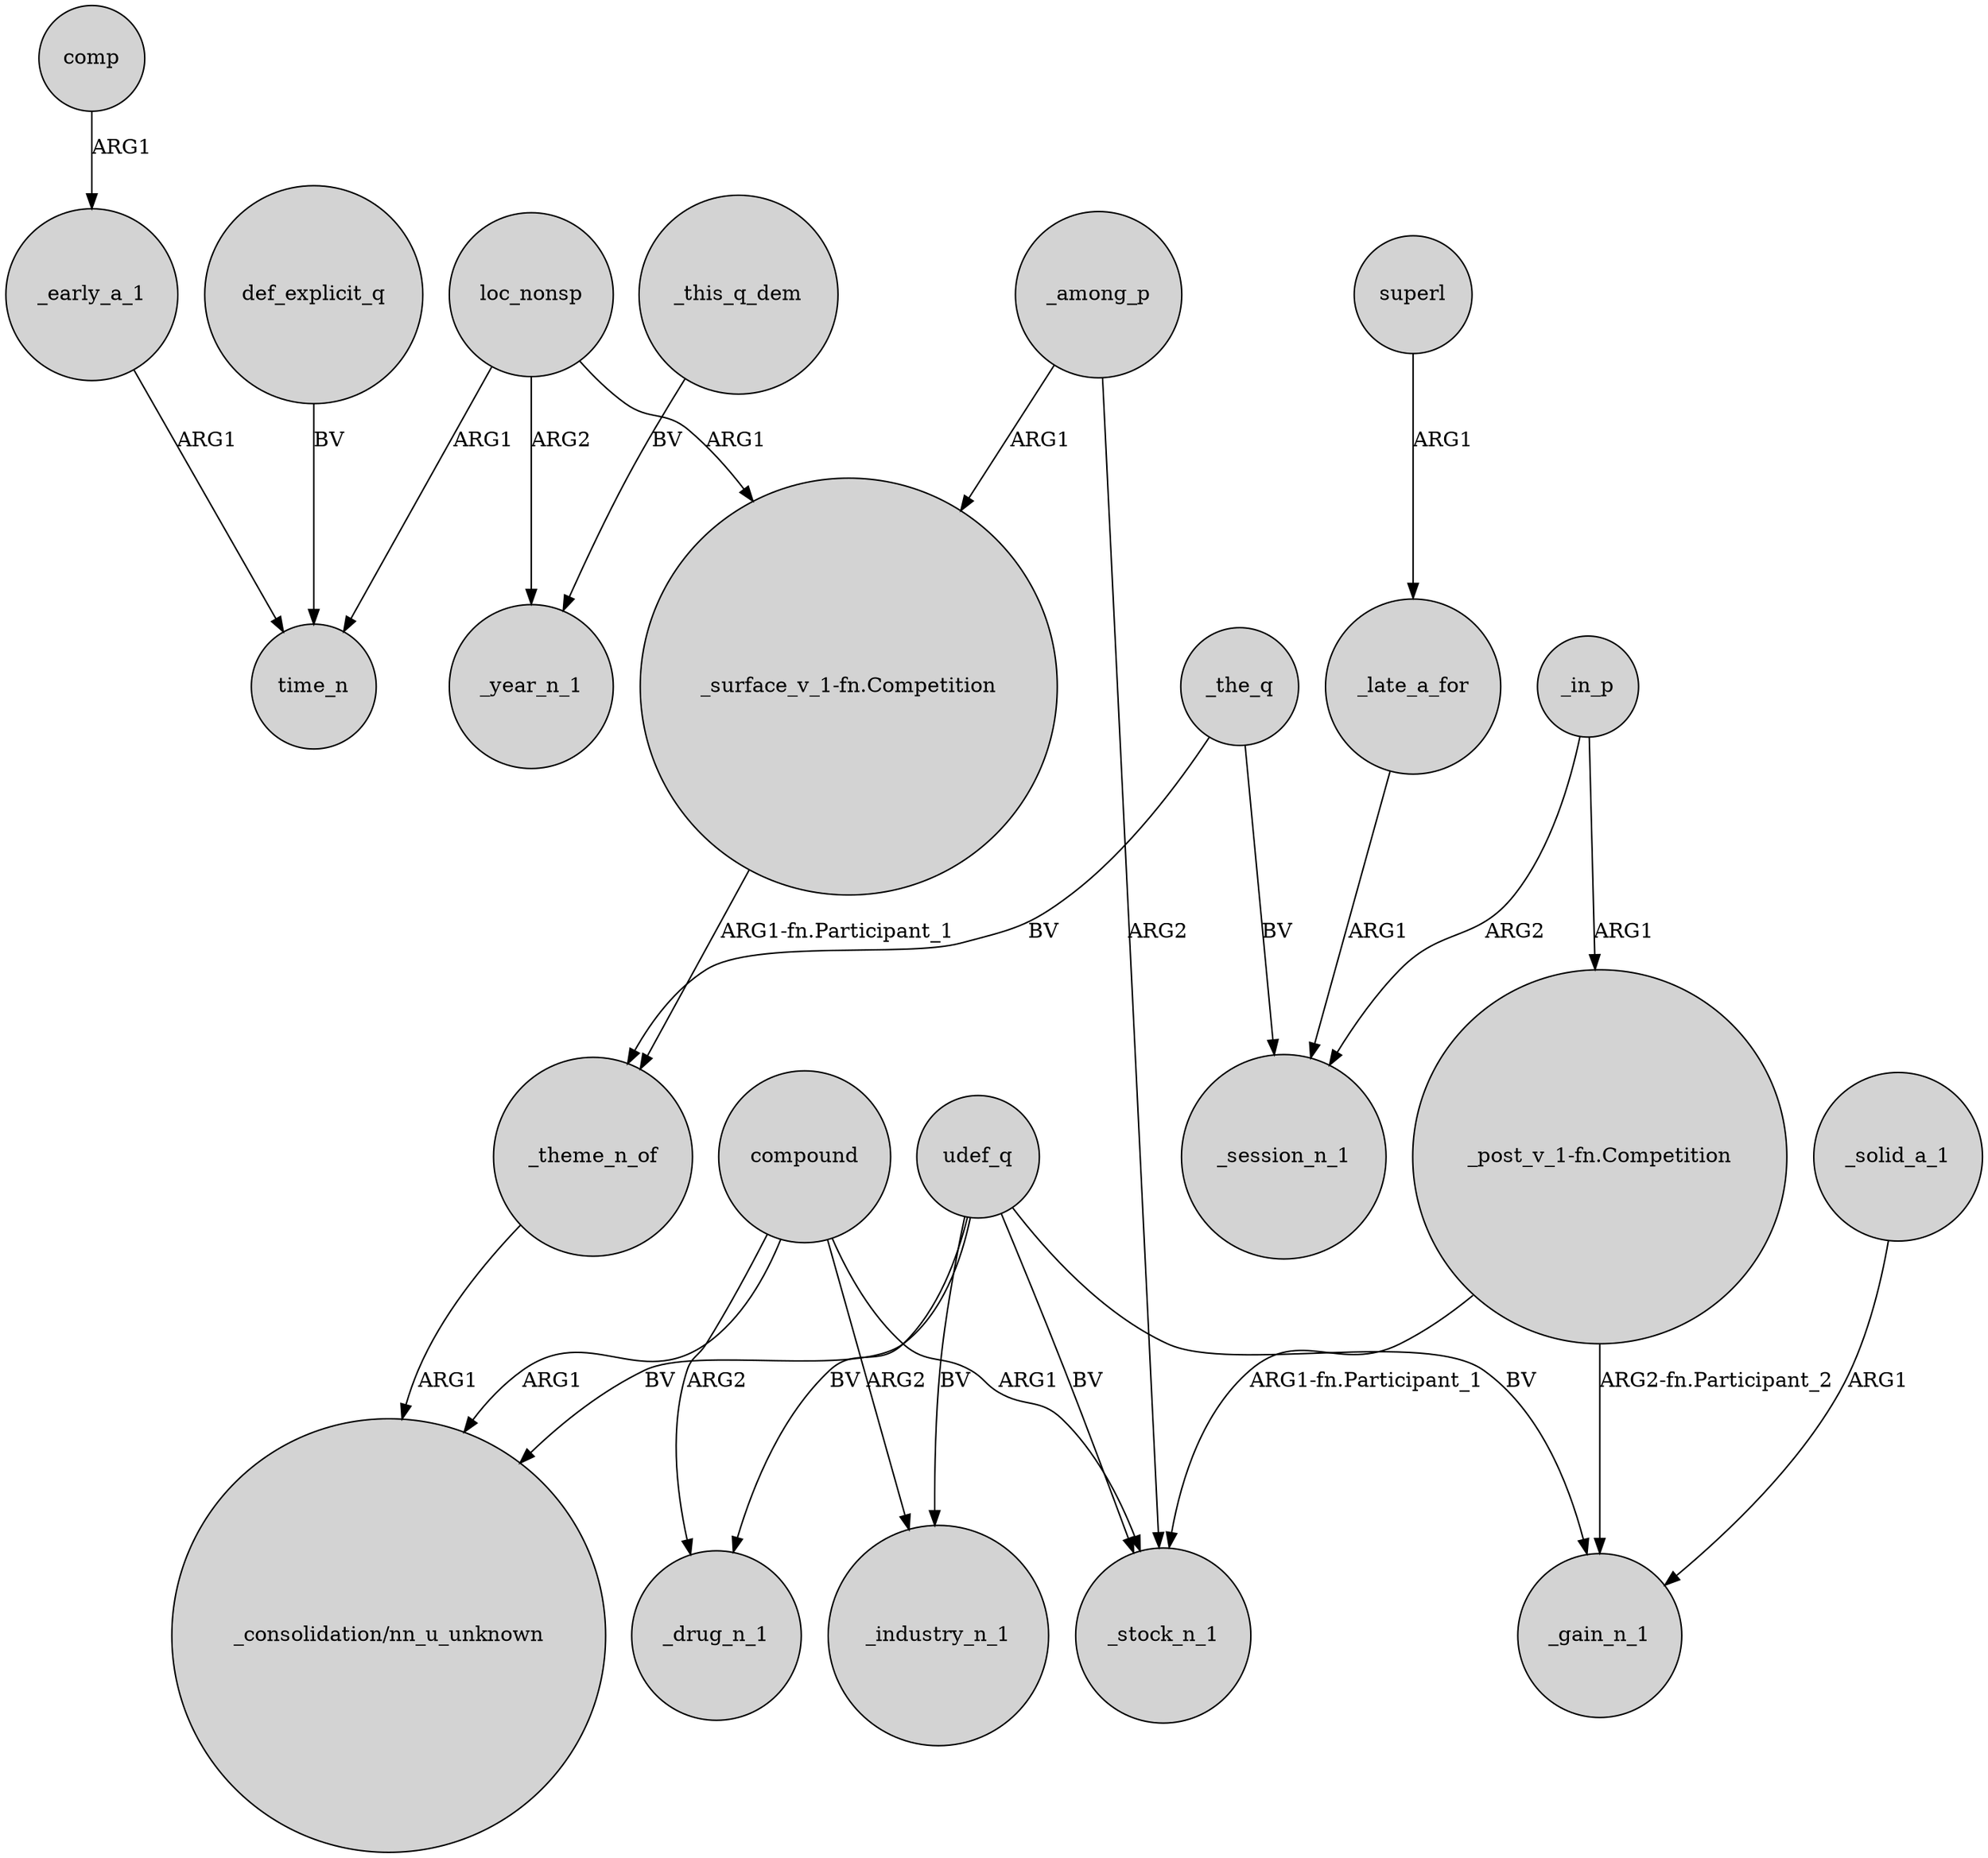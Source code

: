 digraph {
	node [shape=circle style=filled]
	_early_a_1 -> time_n [label=ARG1]
	compound -> "_consolidation/nn_u_unknown" [label=ARG1]
	_in_p -> _session_n_1 [label=ARG2]
	compound -> _industry_n_1 [label=ARG2]
	_the_q -> _session_n_1 [label=BV]
	loc_nonsp -> "_surface_v_1-fn.Competition" [label=ARG1]
	"_surface_v_1-fn.Competition" -> _theme_n_of [label="ARG1-fn.Participant_1"]
	superl -> _late_a_for [label=ARG1]
	_among_p -> "_surface_v_1-fn.Competition" [label=ARG1]
	comp -> _early_a_1 [label=ARG1]
	_the_q -> _theme_n_of [label=BV]
	udef_q -> _drug_n_1 [label=BV]
	loc_nonsp -> _year_n_1 [label=ARG2]
	compound -> _stock_n_1 [label=ARG1]
	_late_a_for -> _session_n_1 [label=ARG1]
	_theme_n_of -> "_consolidation/nn_u_unknown" [label=ARG1]
	udef_q -> "_consolidation/nn_u_unknown" [label=BV]
	udef_q -> _stock_n_1 [label=BV]
	_among_p -> _stock_n_1 [label=ARG2]
	_in_p -> "_post_v_1-fn.Competition" [label=ARG1]
	_this_q_dem -> _year_n_1 [label=BV]
	loc_nonsp -> time_n [label=ARG1]
	udef_q -> _industry_n_1 [label=BV]
	def_explicit_q -> time_n [label=BV]
	_solid_a_1 -> _gain_n_1 [label=ARG1]
	"_post_v_1-fn.Competition" -> _gain_n_1 [label="ARG2-fn.Participant_2"]
	udef_q -> _gain_n_1 [label=BV]
	"_post_v_1-fn.Competition" -> _stock_n_1 [label="ARG1-fn.Participant_1"]
	compound -> _drug_n_1 [label=ARG2]
}
